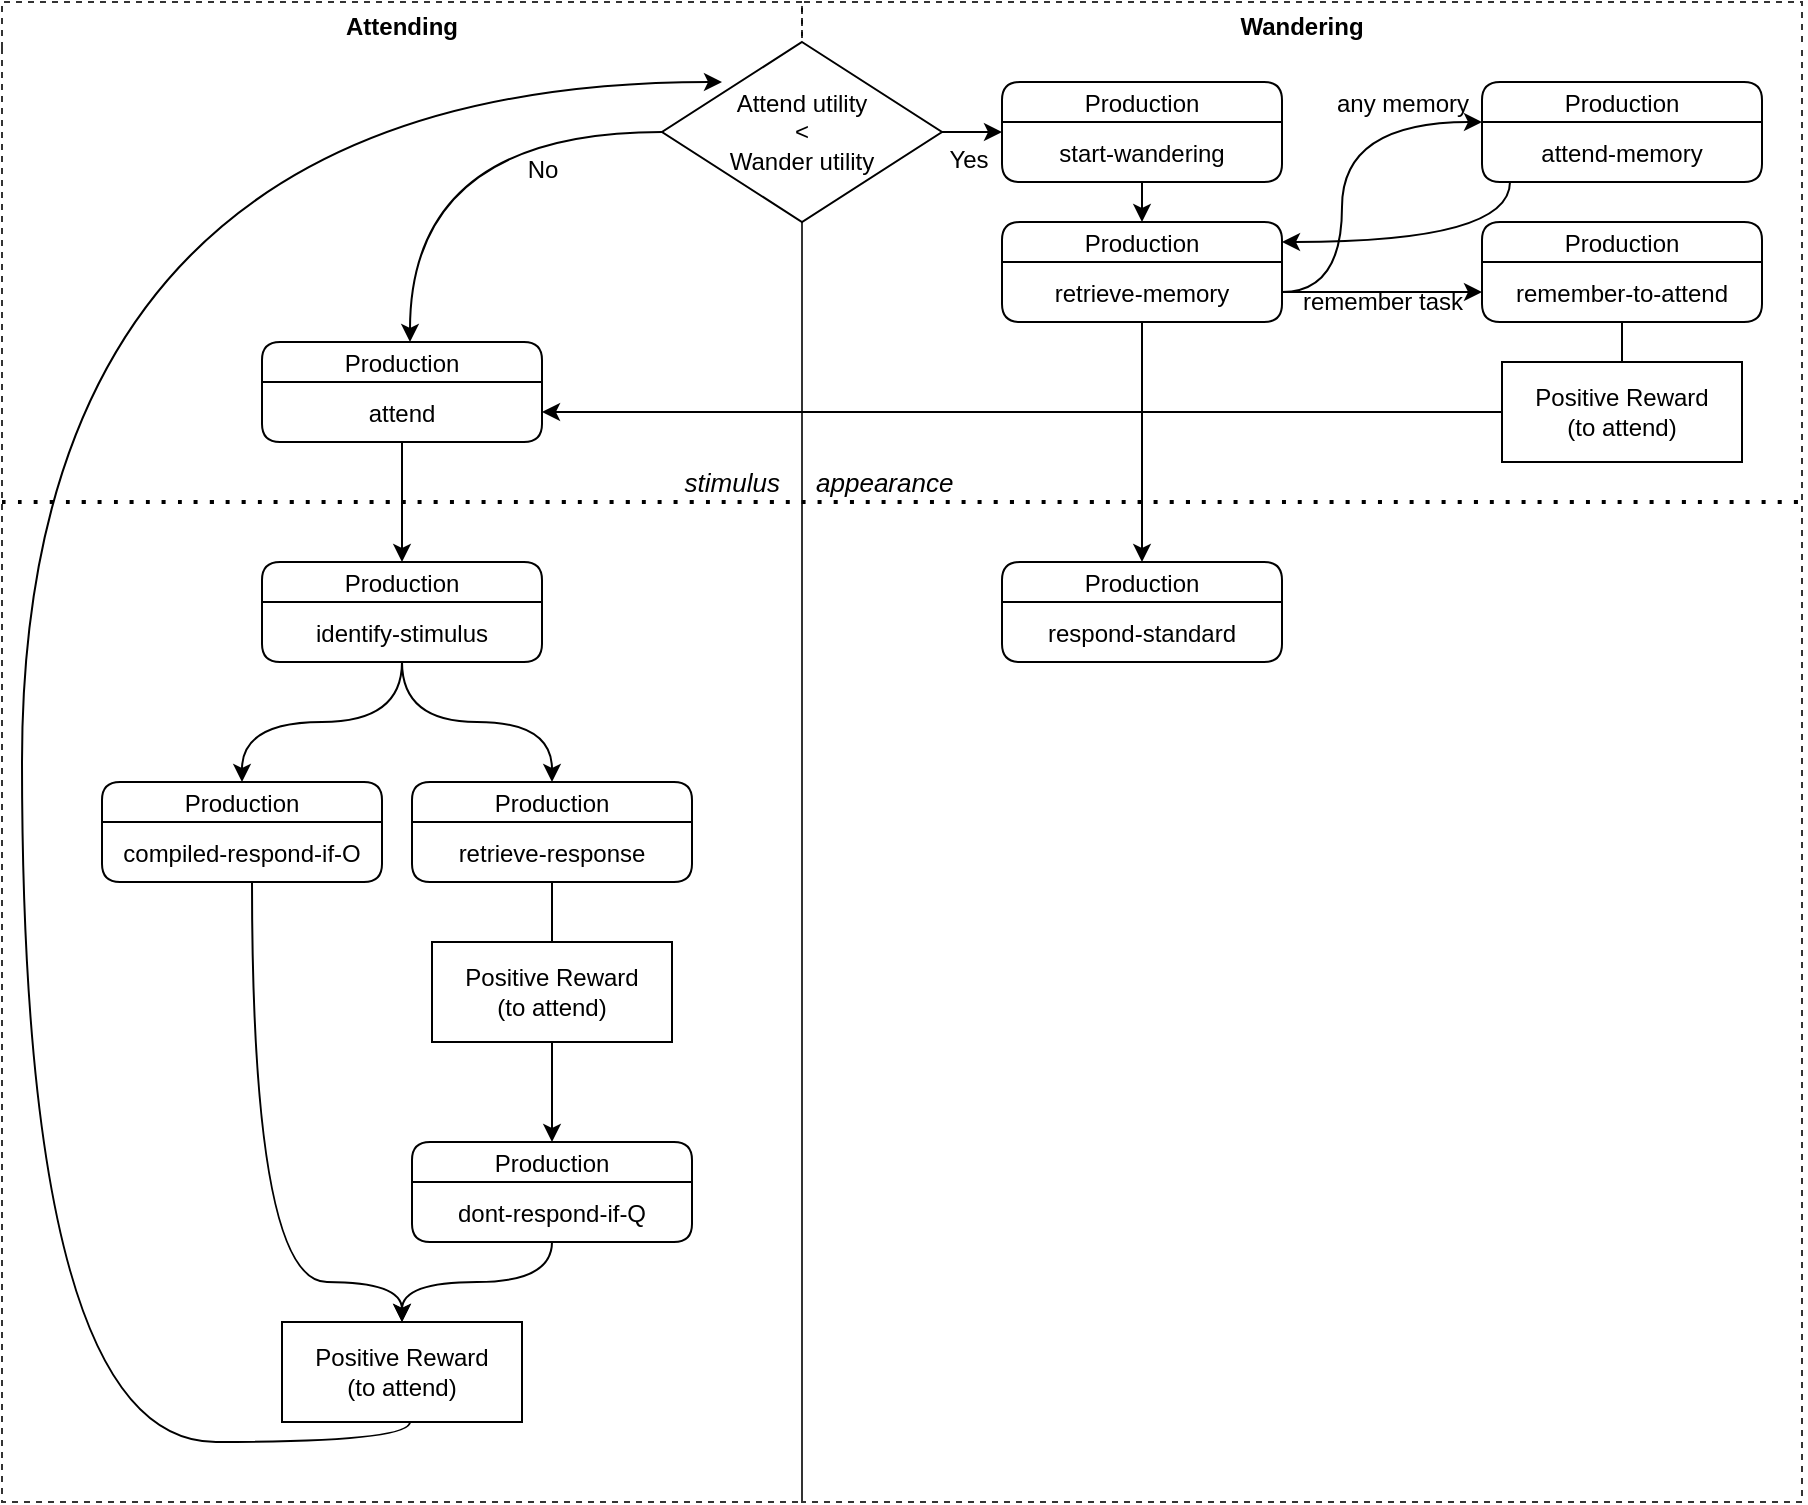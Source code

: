 <mxfile>
    <diagram id="C5RBs43oDa-KdzZeNtuy" name="Page-1">
        <mxGraphModel dx="1518" dy="747" grid="1" gridSize="10" guides="1" tooltips="1" connect="1" arrows="1" fold="1" page="0" pageScale="1" pageWidth="827" pageHeight="1169" background="none" math="0" shadow="0">
            <root>
                <mxCell id="WIyWlLk6GJQsqaUBKTNV-0"/>
                <mxCell id="WIyWlLk6GJQsqaUBKTNV-1" parent="WIyWlLk6GJQsqaUBKTNV-0"/>
                <mxCell id="32" value="Wandering" style="swimlane;fontSize=12;strokeColor=default;gradientColor=none;swimlaneFillColor=none;dashed=1;strokeWidth=1;perimeterSpacing=1;opacity=80;fillColor=none;fontStyle=1;swimlaneLine=0;" parent="WIyWlLk6GJQsqaUBKTNV-1" vertex="1">
                    <mxGeometry x="350" y="50" width="500" height="750" as="geometry"/>
                </mxCell>
                <mxCell id="2I1Crz_ZXlMl6JZm2lD2-74" value="Production" style="swimlane;fontStyle=0;childLayout=stackLayout;horizontal=1;startSize=20;horizontalStack=0;resizeParent=1;resizeParentMax=0;resizeLast=0;collapsible=1;marginBottom=0;rounded=1;shadow=0;glass=0;fillColor=none;" parent="32" vertex="1">
                    <mxGeometry x="100" y="280" width="140" height="50" as="geometry"/>
                </mxCell>
                <mxCell id="2I1Crz_ZXlMl6JZm2lD2-75" value="respond-standard" style="text;strokeColor=none;fillColor=none;align=center;verticalAlign=middle;spacingLeft=4;spacingRight=4;overflow=hidden;points=[[0,0.5],[1,0.5]];portConstraint=eastwest;rotatable=0;rounded=1;shadow=0;glass=0;" parent="2I1Crz_ZXlMl6JZm2lD2-74" vertex="1">
                    <mxGeometry y="20" width="140" height="30" as="geometry"/>
                </mxCell>
                <mxCell id="26" value="Positive Reward&lt;br&gt;(to attend)" style="rounded=0;whiteSpace=wrap;html=1;fontSize=12;fillColor=none;" parent="32" vertex="1">
                    <mxGeometry x="350" y="180" width="120" height="50" as="geometry"/>
                </mxCell>
                <mxCell id="33" value="Attending" style="swimlane;fontSize=12;strokeColor=default;gradientColor=none;swimlaneFillColor=none;dashed=1;opacity=80;fillColor=none;swimlaneLine=0;" parent="WIyWlLk6GJQsqaUBKTNV-1" vertex="1">
                    <mxGeometry x="-50" y="50" width="400" height="750" as="geometry"/>
                </mxCell>
                <mxCell id="63" style="edgeStyle=orthogonalEdgeStyle;html=1;curved=1;" edge="1" parent="33" source="2I1Crz_ZXlMl6JZm2lD2-21" target="2I1Crz_ZXlMl6JZm2lD2-32">
                    <mxGeometry relative="1" as="geometry"/>
                </mxCell>
                <mxCell id="2I1Crz_ZXlMl6JZm2lD2-21" value="Production" style="swimlane;fontStyle=0;childLayout=stackLayout;horizontal=1;startSize=20;horizontalStack=0;resizeParent=1;resizeParentMax=0;resizeLast=0;collapsible=1;marginBottom=0;rounded=1;shadow=0;glass=0;fillColor=none;" parent="33" vertex="1">
                    <mxGeometry x="130" y="280" width="140" height="50" as="geometry"/>
                </mxCell>
                <mxCell id="2I1Crz_ZXlMl6JZm2lD2-22" value="identify-stimulus" style="text;strokeColor=none;fillColor=none;align=center;verticalAlign=middle;spacingLeft=4;spacingRight=4;overflow=hidden;points=[[0,0.5],[1,0.5]];portConstraint=eastwest;rotatable=0;rounded=1;shadow=0;glass=0;" parent="2I1Crz_ZXlMl6JZm2lD2-21" vertex="1">
                    <mxGeometry y="20" width="140" height="30" as="geometry"/>
                </mxCell>
                <mxCell id="16" value="Production" style="swimlane;fontStyle=0;childLayout=stackLayout;horizontal=1;startSize=20;horizontalStack=0;resizeParent=1;resizeParentMax=0;resizeLast=0;collapsible=1;marginBottom=0;rounded=1;shadow=0;glass=0;fillColor=none;" parent="33" vertex="1">
                    <mxGeometry x="205" y="390" width="140" height="50" as="geometry"/>
                </mxCell>
                <mxCell id="17" value="retrieve-response" style="text;strokeColor=none;fillColor=none;align=center;verticalAlign=middle;spacingLeft=4;spacingRight=4;overflow=hidden;points=[[0,0.5],[1,0.5]];portConstraint=eastwest;rotatable=0;rounded=1;shadow=0;glass=0;" parent="16" vertex="1">
                    <mxGeometry y="20" width="140" height="30" as="geometry"/>
                </mxCell>
                <mxCell id="2I1Crz_ZXlMl6JZm2lD2-32" value="Production" style="swimlane;fontStyle=0;childLayout=stackLayout;horizontal=1;startSize=20;horizontalStack=0;resizeParent=1;resizeParentMax=0;resizeLast=0;collapsible=1;marginBottom=0;rounded=1;shadow=0;glass=0;swimlaneFillColor=none;fillColor=none;" parent="33" vertex="1">
                    <mxGeometry x="50" y="390" width="140" height="50" as="geometry"/>
                </mxCell>
                <mxCell id="2I1Crz_ZXlMl6JZm2lD2-33" value="compiled-respond-if-O" style="text;strokeColor=none;fillColor=none;align=center;verticalAlign=middle;spacingLeft=4;spacingRight=4;overflow=hidden;points=[[0,0.5],[1,0.5]];portConstraint=eastwest;rotatable=0;rounded=1;shadow=0;glass=0;" parent="2I1Crz_ZXlMl6JZm2lD2-32" vertex="1">
                    <mxGeometry y="20" width="140" height="30" as="geometry"/>
                </mxCell>
                <mxCell id="2I1Crz_ZXlMl6JZm2lD2-34" value="Production" style="swimlane;fontStyle=0;childLayout=stackLayout;horizontal=1;startSize=20;horizontalStack=0;resizeParent=1;resizeParentMax=0;resizeLast=0;collapsible=1;marginBottom=0;rounded=1;shadow=0;glass=0;fillColor=none;" parent="33" vertex="1">
                    <mxGeometry x="205" y="570" width="140" height="50" as="geometry"/>
                </mxCell>
                <mxCell id="2I1Crz_ZXlMl6JZm2lD2-35" value="dont-respond-if-Q" style="text;strokeColor=none;fillColor=none;align=center;verticalAlign=middle;spacingLeft=4;spacingRight=4;overflow=hidden;points=[[0,0.5],[1,0.5]];portConstraint=eastwest;rotatable=0;rounded=1;shadow=0;glass=0;" parent="2I1Crz_ZXlMl6JZm2lD2-34" vertex="1">
                    <mxGeometry y="20" width="140" height="30" as="geometry"/>
                </mxCell>
                <mxCell id="20" value="Positive Reward&lt;br&gt;(to attend)" style="rounded=0;whiteSpace=wrap;html=1;fontSize=12;fillColor=none;" parent="33" vertex="1">
                    <mxGeometry x="140" y="660" width="120" height="50" as="geometry"/>
                </mxCell>
                <mxCell id="2I1Crz_ZXlMl6JZm2lD2-48" value="&lt;div style=&quot;font-size: 12px&quot;&gt;&lt;br&gt;&lt;/div&gt;" style="edgeStyle=orthogonalEdgeStyle;curved=1;rounded=0;orthogonalLoop=1;jettySize=auto;html=1;labelBackgroundColor=none;exitX=0.5;exitY=1;exitDx=0;exitDy=0;fontSize=12;" parent="33" source="19" target="2I1Crz_ZXlMl6JZm2lD2-34" edge="1">
                    <mxGeometry x="-0.2" y="55" relative="1" as="geometry">
                        <mxPoint as="offset"/>
                        <mxPoint x="204.0" y="470" as="sourcePoint"/>
                    </mxGeometry>
                </mxCell>
                <mxCell id="22" style="edgeStyle=orthogonalEdgeStyle;curved=1;html=1;labelBackgroundColor=none;fontSize=12;endArrow=classic;endFill=1;" parent="33" source="2I1Crz_ZXlMl6JZm2lD2-32" target="20" edge="1">
                    <mxGeometry relative="1" as="geometry">
                        <Array as="points">
                            <mxPoint x="125" y="640"/>
                            <mxPoint x="200" y="640"/>
                        </Array>
                    </mxGeometry>
                </mxCell>
                <mxCell id="21" style="edgeStyle=orthogonalEdgeStyle;curved=1;html=1;labelBackgroundColor=none;fontSize=12;endArrow=classic;endFill=1;" parent="33" source="2I1Crz_ZXlMl6JZm2lD2-34" target="20" edge="1">
                    <mxGeometry relative="1" as="geometry"/>
                </mxCell>
                <mxCell id="18" value="" style="edgeStyle=orthogonalEdgeStyle;curved=1;rounded=0;orthogonalLoop=1;jettySize=auto;html=1;endArrow=classic;endFill=1;" parent="33" source="2I1Crz_ZXlMl6JZm2lD2-21" target="16" edge="1">
                    <mxGeometry relative="1" as="geometry">
                        <mxPoint x="204" y="240" as="sourcePoint"/>
                        <mxPoint x="204" y="340" as="targetPoint"/>
                    </mxGeometry>
                </mxCell>
                <mxCell id="2I1Crz_ZXlMl6JZm2lD2-45" style="edgeStyle=orthogonalEdgeStyle;curved=1;rounded=0;orthogonalLoop=1;jettySize=auto;html=1;startArrow=none;endArrow=none;endFill=0;entryX=0.5;entryY=0;entryDx=0;entryDy=0;" parent="33" source="16" target="19" edge="1">
                    <mxGeometry relative="1" as="geometry">
                        <mxPoint x="204.0" y="340" as="targetPoint"/>
                    </mxGeometry>
                </mxCell>
                <mxCell id="19" value="Positive Reward&lt;br&gt;(to attend)" style="rounded=0;whiteSpace=wrap;html=1;fontSize=12;fillColor=none;" parent="33" vertex="1">
                    <mxGeometry x="215" y="470" width="120" height="50" as="geometry"/>
                </mxCell>
                <mxCell id="2I1Crz_ZXlMl6JZm2lD2-1" value="Production" style="swimlane;fontStyle=0;childLayout=stackLayout;horizontal=1;startSize=20;horizontalStack=0;resizeParent=1;resizeParentMax=0;resizeLast=0;collapsible=1;marginBottom=0;rounded=1;shadow=0;glass=0;fillColor=none;" parent="33" vertex="1">
                    <mxGeometry x="130" y="170" width="140" height="50" as="geometry"/>
                </mxCell>
                <mxCell id="2I1Crz_ZXlMl6JZm2lD2-2" value="attend" style="text;strokeColor=none;fillColor=none;align=center;verticalAlign=middle;spacingLeft=4;spacingRight=4;overflow=hidden;points=[[0,0.5],[1,0.5]];portConstraint=eastwest;rotatable=0;rounded=1;shadow=0;glass=0;" parent="2I1Crz_ZXlMl6JZm2lD2-1" vertex="1">
                    <mxGeometry y="20" width="140" height="30" as="geometry"/>
                </mxCell>
                <mxCell id="2I1Crz_ZXlMl6JZm2lD2-44" style="edgeStyle=orthogonalEdgeStyle;curved=1;rounded=0;orthogonalLoop=1;jettySize=auto;html=1;entryX=0.5;entryY=0;entryDx=0;entryDy=0;" parent="33" source="2I1Crz_ZXlMl6JZm2lD2-1" target="2I1Crz_ZXlMl6JZm2lD2-21" edge="1">
                    <mxGeometry relative="1" as="geometry"/>
                </mxCell>
                <mxCell id="9" value="Yes" style="edgeStyle=orthogonalEdgeStyle;curved=1;html=1;fontSize=12;labelBackgroundColor=none;labelPosition=center;verticalLabelPosition=bottom;align=center;verticalAlign=top;" parent="WIyWlLk6GJQsqaUBKTNV-1" source="4" target="UtOH4rOj3gADrwU_OdTL-1" edge="1">
                    <mxGeometry x="-0.189" relative="1" as="geometry">
                        <mxPoint x="1" as="offset"/>
                    </mxGeometry>
                </mxCell>
                <mxCell id="7" value="No" style="edgeStyle=orthogonalEdgeStyle;html=1;fontSize=12;curved=1;exitX=0;exitY=0.5;exitDx=0;exitDy=0;labelBackgroundColor=none;labelPosition=center;verticalLabelPosition=bottom;align=center;verticalAlign=top;" parent="WIyWlLk6GJQsqaUBKTNV-1" source="4" target="2I1Crz_ZXlMl6JZm2lD2-1" edge="1">
                    <mxGeometry x="-0.48" y="5" relative="1" as="geometry">
                        <Array as="points">
                            <mxPoint x="154" y="115"/>
                        </Array>
                        <mxPoint as="offset"/>
                    </mxGeometry>
                </mxCell>
                <mxCell id="2I1Crz_ZXlMl6JZm2lD2-43" value="stimulus&amp;nbsp;&amp;nbsp; &amp;nbsp; appearance" style="endArrow=none;dashed=1;html=1;dashPattern=1 3;strokeWidth=2;rounded=0;curved=1;fontStyle=2;spacingLeft=15;labelBackgroundColor=none;fontSize=13;" parent="WIyWlLk6GJQsqaUBKTNV-1" edge="1">
                    <mxGeometry x="-0.111" y="10" width="50" height="50" relative="1" as="geometry">
                        <mxPoint x="-50" y="300" as="sourcePoint"/>
                        <mxPoint x="850" y="300" as="targetPoint"/>
                        <mxPoint as="offset"/>
                    </mxGeometry>
                </mxCell>
                <mxCell id="4" value="&lt;font style=&quot;font-size: 12px&quot;&gt;Attend utility&lt;br&gt;&amp;lt;&lt;br&gt;Wander utility&lt;br&gt;&lt;/font&gt;" style="rhombus;whiteSpace=wrap;html=1;fillColor=default;" parent="WIyWlLk6GJQsqaUBKTNV-1" vertex="1">
                    <mxGeometry x="280" y="70" width="140" height="90" as="geometry"/>
                </mxCell>
                <mxCell id="2I1Crz_ZXlMl6JZm2lD2-73" style="edgeStyle=orthogonalEdgeStyle;curved=1;rounded=0;orthogonalLoop=1;jettySize=auto;html=1;exitX=0.5;exitY=1;exitDx=0;exitDy=0;labelBackgroundColor=none;entryX=0.5;entryY=0;entryDx=0;entryDy=0;" parent="WIyWlLk6GJQsqaUBKTNV-1" source="2I1Crz_ZXlMl6JZm2lD2-52" target="2I1Crz_ZXlMl6JZm2lD2-74" edge="1">
                    <mxGeometry relative="1" as="geometry">
                        <mxPoint x="655.333" y="-220" as="targetPoint"/>
                    </mxGeometry>
                </mxCell>
                <mxCell id="2I1Crz_ZXlMl6JZm2lD2-52" value="Production" style="swimlane;fontStyle=0;childLayout=stackLayout;horizontal=1;startSize=20;horizontalStack=0;resizeParent=1;resizeParentMax=0;resizeLast=0;collapsible=1;marginBottom=0;rounded=1;shadow=0;glass=0;fillColor=none;" parent="WIyWlLk6GJQsqaUBKTNV-1" vertex="1">
                    <mxGeometry x="450" y="160" width="140" height="50" as="geometry"/>
                </mxCell>
                <mxCell id="2I1Crz_ZXlMl6JZm2lD2-53" value="retrieve-memory" style="text;strokeColor=none;fillColor=none;align=center;verticalAlign=middle;spacingLeft=4;spacingRight=4;overflow=hidden;points=[[0,0.5],[1,0.5]];portConstraint=eastwest;rotatable=0;rounded=1;shadow=0;glass=0;" parent="2I1Crz_ZXlMl6JZm2lD2-52" vertex="1">
                    <mxGeometry y="20" width="140" height="30" as="geometry"/>
                </mxCell>
                <mxCell id="UtOH4rOj3gADrwU_OdTL-1" value="Production" style="swimlane;fontStyle=0;childLayout=stackLayout;horizontal=1;startSize=20;horizontalStack=0;resizeParent=1;resizeParentMax=0;resizeLast=0;collapsible=1;marginBottom=0;rounded=1;shadow=0;glass=0;fillColor=none;" parent="WIyWlLk6GJQsqaUBKTNV-1" vertex="1">
                    <mxGeometry x="450" y="90" width="140" height="50" as="geometry"/>
                </mxCell>
                <mxCell id="UtOH4rOj3gADrwU_OdTL-2" value="start-wandering" style="text;strokeColor=none;fillColor=none;align=center;verticalAlign=middle;spacingLeft=4;spacingRight=4;overflow=hidden;points=[[0,0.5],[1,0.5]];portConstraint=eastwest;rotatable=0;rounded=1;shadow=0;glass=0;" parent="UtOH4rOj3gADrwU_OdTL-1" vertex="1">
                    <mxGeometry y="20" width="140" height="30" as="geometry"/>
                </mxCell>
                <mxCell id="UtOH4rOj3gADrwU_OdTL-6" value="any memory" style="edgeStyle=orthogonalEdgeStyle;rounded=0;orthogonalLoop=1;jettySize=auto;html=1;labelBackgroundColor=none;curved=1;labelPosition=center;verticalLabelPosition=top;align=center;verticalAlign=bottom;fontSize=12;" parent="WIyWlLk6GJQsqaUBKTNV-1" source="2I1Crz_ZXlMl6JZm2lD2-53" target="2I1Crz_ZXlMl6JZm2lD2-78" edge="1">
                    <mxGeometry x="0.568" relative="1" as="geometry">
                        <Array as="points">
                            <mxPoint x="620" y="195"/>
                            <mxPoint x="620" y="110"/>
                        </Array>
                        <mxPoint as="offset"/>
                    </mxGeometry>
                </mxCell>
                <mxCell id="UtOH4rOj3gADrwU_OdTL-5" value="&lt;div style=&quot;font-size: 12px;&quot;&gt;remember task&lt;/div&gt;" style="edgeStyle=orthogonalEdgeStyle;rounded=0;orthogonalLoop=1;jettySize=auto;html=1;labelPosition=center;verticalLabelPosition=middle;align=center;verticalAlign=middle;labelBackgroundColor=none;fontSize=12;" parent="WIyWlLk6GJQsqaUBKTNV-1" source="2I1Crz_ZXlMl6JZm2lD2-53" target="2I1Crz_ZXlMl6JZm2lD2-57" edge="1">
                    <mxGeometry y="-5" relative="1" as="geometry">
                        <mxPoint as="offset"/>
                    </mxGeometry>
                </mxCell>
                <mxCell id="UtOH4rOj3gADrwU_OdTL-7" style="edgeStyle=orthogonalEdgeStyle;curved=1;rounded=0;orthogonalLoop=1;jettySize=auto;html=1;labelBackgroundColor=none;" parent="WIyWlLk6GJQsqaUBKTNV-1" source="2I1Crz_ZXlMl6JZm2lD2-79" target="2I1Crz_ZXlMl6JZm2lD2-52" edge="1">
                    <mxGeometry relative="1" as="geometry">
                        <Array as="points">
                            <mxPoint x="704" y="125"/>
                            <mxPoint x="704" y="170"/>
                        </Array>
                    </mxGeometry>
                </mxCell>
                <mxCell id="28" value="" style="edgeStyle=orthogonalEdgeStyle;curved=1;html=1;labelBackgroundColor=none;fontSize=12;endArrow=none;endFill=0;" parent="WIyWlLk6GJQsqaUBKTNV-1" source="2I1Crz_ZXlMl6JZm2lD2-56" target="26" edge="1">
                    <mxGeometry relative="1" as="geometry"/>
                </mxCell>
                <mxCell id="2I1Crz_ZXlMl6JZm2lD2-56" value="Production" style="swimlane;fontStyle=0;childLayout=stackLayout;horizontal=1;startSize=20;horizontalStack=0;resizeParent=1;resizeParentMax=0;resizeLast=0;collapsible=1;marginBottom=0;rounded=1;shadow=0;glass=0;strokeColor=default;fillColor=none;" parent="WIyWlLk6GJQsqaUBKTNV-1" vertex="1">
                    <mxGeometry x="690" y="160" width="140" height="50" as="geometry">
                        <mxRectangle x="280" y="90" width="90" height="20" as="alternateBounds"/>
                    </mxGeometry>
                </mxCell>
                <mxCell id="2I1Crz_ZXlMl6JZm2lD2-57" value="remember-to-attend" style="text;strokeColor=none;fillColor=none;align=center;verticalAlign=middle;spacingLeft=4;spacingRight=4;overflow=hidden;points=[[0,0.5],[1,0.5]];portConstraint=eastwest;rotatable=0;rounded=1;shadow=0;glass=0;" parent="2I1Crz_ZXlMl6JZm2lD2-56" vertex="1">
                    <mxGeometry y="20" width="140" height="30" as="geometry"/>
                </mxCell>
                <mxCell id="2I1Crz_ZXlMl6JZm2lD2-78" value="Production" style="swimlane;fontStyle=0;childLayout=stackLayout;horizontal=1;startSize=20;horizontalStack=0;resizeParent=1;resizeParentMax=0;resizeLast=0;collapsible=1;marginBottom=0;rounded=1;shadow=0;glass=0;strokeColor=default;fillColor=none;" parent="WIyWlLk6GJQsqaUBKTNV-1" vertex="1">
                    <mxGeometry x="690" y="90" width="140" height="50" as="geometry">
                        <mxRectangle x="280" y="30" width="90" height="20" as="alternateBounds"/>
                    </mxGeometry>
                </mxCell>
                <mxCell id="2I1Crz_ZXlMl6JZm2lD2-79" value="attend-memory" style="text;strokeColor=none;fillColor=none;align=center;verticalAlign=middle;spacingLeft=4;spacingRight=4;overflow=hidden;points=[[0,0.5],[1,0.5]];portConstraint=eastwest;rotatable=0;rounded=1;shadow=0;glass=0;" parent="2I1Crz_ZXlMl6JZm2lD2-78" vertex="1">
                    <mxGeometry y="20" width="140" height="30" as="geometry"/>
                </mxCell>
                <mxCell id="UtOH4rOj3gADrwU_OdTL-9" style="edgeStyle=orthogonalEdgeStyle;curved=1;rounded=0;orthogonalLoop=1;jettySize=auto;html=1;labelBackgroundColor=none;" parent="WIyWlLk6GJQsqaUBKTNV-1" source="UtOH4rOj3gADrwU_OdTL-1" target="2I1Crz_ZXlMl6JZm2lD2-52" edge="1">
                    <mxGeometry relative="1" as="geometry"/>
                </mxCell>
                <mxCell id="23" style="edgeStyle=orthogonalEdgeStyle;curved=1;html=1;labelBackgroundColor=none;fontSize=12;endArrow=classic;endFill=1;" parent="WIyWlLk6GJQsqaUBKTNV-1" source="20" edge="1">
                    <mxGeometry relative="1" as="geometry">
                        <mxPoint x="310" y="90" as="targetPoint"/>
                        <Array as="points">
                            <mxPoint x="154" y="770"/>
                            <mxPoint x="-40" y="770"/>
                            <mxPoint x="-40" y="90"/>
                        </Array>
                    </mxGeometry>
                </mxCell>
                <mxCell id="35" style="edgeStyle=orthogonalEdgeStyle;curved=1;html=1;entryX=1;entryY=0.5;entryDx=0;entryDy=0;labelBackgroundColor=none;fontSize=12;endArrow=classic;endFill=1;" parent="WIyWlLk6GJQsqaUBKTNV-1" source="26" target="2I1Crz_ZXlMl6JZm2lD2-2" edge="1">
                    <mxGeometry relative="1" as="geometry"/>
                </mxCell>
            </root>
        </mxGraphModel>
    </diagram>
</mxfile>